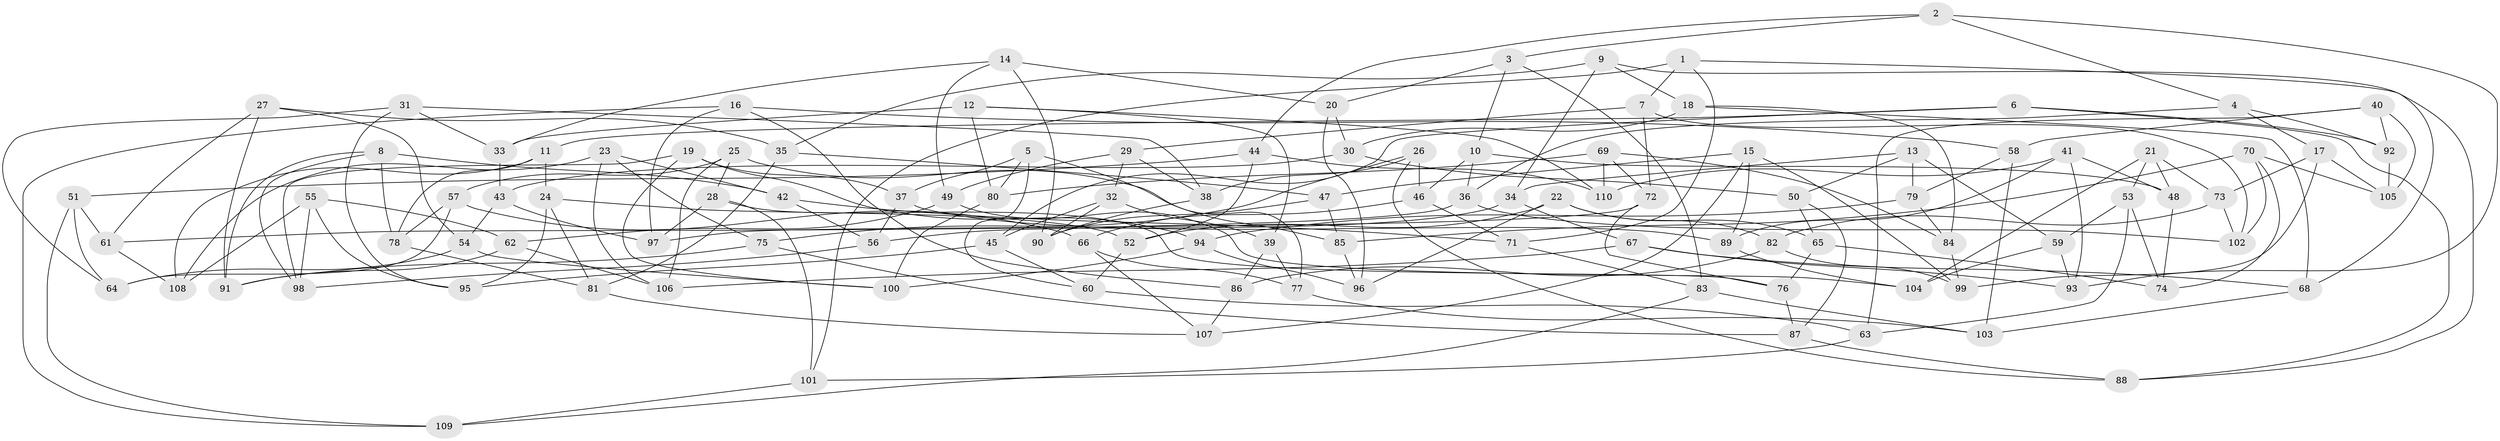 // coarse degree distribution, {6: 0.6060606060606061, 4: 0.3333333333333333, 5: 0.06060606060606061}
// Generated by graph-tools (version 1.1) at 2025/42/03/06/25 10:42:24]
// undirected, 110 vertices, 220 edges
graph export_dot {
graph [start="1"]
  node [color=gray90,style=filled];
  1;
  2;
  3;
  4;
  5;
  6;
  7;
  8;
  9;
  10;
  11;
  12;
  13;
  14;
  15;
  16;
  17;
  18;
  19;
  20;
  21;
  22;
  23;
  24;
  25;
  26;
  27;
  28;
  29;
  30;
  31;
  32;
  33;
  34;
  35;
  36;
  37;
  38;
  39;
  40;
  41;
  42;
  43;
  44;
  45;
  46;
  47;
  48;
  49;
  50;
  51;
  52;
  53;
  54;
  55;
  56;
  57;
  58;
  59;
  60;
  61;
  62;
  63;
  64;
  65;
  66;
  67;
  68;
  69;
  70;
  71;
  72;
  73;
  74;
  75;
  76;
  77;
  78;
  79;
  80;
  81;
  82;
  83;
  84;
  85;
  86;
  87;
  88;
  89;
  90;
  91;
  92;
  93;
  94;
  95;
  96;
  97;
  98;
  99;
  100;
  101;
  102;
  103;
  104;
  105;
  106;
  107;
  108;
  109;
  110;
  1 -- 68;
  1 -- 7;
  1 -- 101;
  1 -- 71;
  2 -- 93;
  2 -- 4;
  2 -- 3;
  2 -- 44;
  3 -- 83;
  3 -- 10;
  3 -- 20;
  4 -- 36;
  4 -- 17;
  4 -- 92;
  5 -- 80;
  5 -- 77;
  5 -- 37;
  5 -- 60;
  6 -- 11;
  6 -- 92;
  6 -- 45;
  6 -- 88;
  7 -- 72;
  7 -- 102;
  7 -- 29;
  8 -- 42;
  8 -- 78;
  8 -- 91;
  8 -- 98;
  9 -- 34;
  9 -- 88;
  9 -- 35;
  9 -- 18;
  10 -- 36;
  10 -- 48;
  10 -- 46;
  11 -- 108;
  11 -- 24;
  11 -- 78;
  12 -- 39;
  12 -- 110;
  12 -- 80;
  12 -- 33;
  13 -- 34;
  13 -- 50;
  13 -- 59;
  13 -- 79;
  14 -- 90;
  14 -- 33;
  14 -- 49;
  14 -- 20;
  15 -- 99;
  15 -- 107;
  15 -- 89;
  15 -- 47;
  16 -- 86;
  16 -- 109;
  16 -- 58;
  16 -- 97;
  17 -- 105;
  17 -- 99;
  17 -- 73;
  18 -- 84;
  18 -- 30;
  18 -- 68;
  19 -- 98;
  19 -- 94;
  19 -- 37;
  19 -- 100;
  20 -- 30;
  20 -- 96;
  21 -- 53;
  21 -- 104;
  21 -- 48;
  21 -- 73;
  22 -- 52;
  22 -- 82;
  22 -- 65;
  22 -- 96;
  23 -- 75;
  23 -- 42;
  23 -- 108;
  23 -- 106;
  24 -- 52;
  24 -- 95;
  24 -- 81;
  25 -- 85;
  25 -- 28;
  25 -- 106;
  25 -- 57;
  26 -- 75;
  26 -- 38;
  26 -- 88;
  26 -- 46;
  27 -- 91;
  27 -- 54;
  27 -- 35;
  27 -- 61;
  28 -- 97;
  28 -- 101;
  28 -- 76;
  29 -- 38;
  29 -- 49;
  29 -- 32;
  30 -- 43;
  30 -- 50;
  31 -- 38;
  31 -- 33;
  31 -- 64;
  31 -- 95;
  32 -- 90;
  32 -- 45;
  32 -- 39;
  33 -- 43;
  34 -- 67;
  34 -- 56;
  35 -- 81;
  35 -- 47;
  36 -- 61;
  36 -- 102;
  37 -- 89;
  37 -- 56;
  38 -- 90;
  39 -- 86;
  39 -- 77;
  40 -- 105;
  40 -- 58;
  40 -- 63;
  40 -- 92;
  41 -- 89;
  41 -- 93;
  41 -- 110;
  41 -- 48;
  42 -- 71;
  42 -- 56;
  43 -- 54;
  43 -- 97;
  44 -- 52;
  44 -- 51;
  44 -- 110;
  45 -- 95;
  45 -- 60;
  46 -- 66;
  46 -- 71;
  47 -- 85;
  47 -- 90;
  48 -- 74;
  49 -- 62;
  49 -- 104;
  50 -- 87;
  50 -- 65;
  51 -- 64;
  51 -- 61;
  51 -- 109;
  52 -- 60;
  53 -- 74;
  53 -- 63;
  53 -- 59;
  54 -- 100;
  54 -- 64;
  55 -- 62;
  55 -- 108;
  55 -- 95;
  55 -- 98;
  56 -- 98;
  57 -- 64;
  57 -- 78;
  57 -- 66;
  58 -- 103;
  58 -- 79;
  59 -- 104;
  59 -- 93;
  60 -- 63;
  61 -- 108;
  62 -- 91;
  62 -- 106;
  63 -- 101;
  65 -- 76;
  65 -- 74;
  66 -- 107;
  66 -- 77;
  67 -- 68;
  67 -- 93;
  67 -- 106;
  68 -- 103;
  69 -- 110;
  69 -- 72;
  69 -- 80;
  69 -- 84;
  70 -- 85;
  70 -- 74;
  70 -- 102;
  70 -- 105;
  71 -- 83;
  72 -- 76;
  72 -- 97;
  73 -- 102;
  73 -- 82;
  75 -- 87;
  75 -- 91;
  76 -- 87;
  77 -- 103;
  78 -- 81;
  79 -- 84;
  79 -- 94;
  80 -- 100;
  81 -- 107;
  82 -- 86;
  82 -- 99;
  83 -- 109;
  83 -- 103;
  84 -- 99;
  85 -- 96;
  86 -- 107;
  87 -- 88;
  89 -- 104;
  92 -- 105;
  94 -- 100;
  94 -- 96;
  101 -- 109;
}
